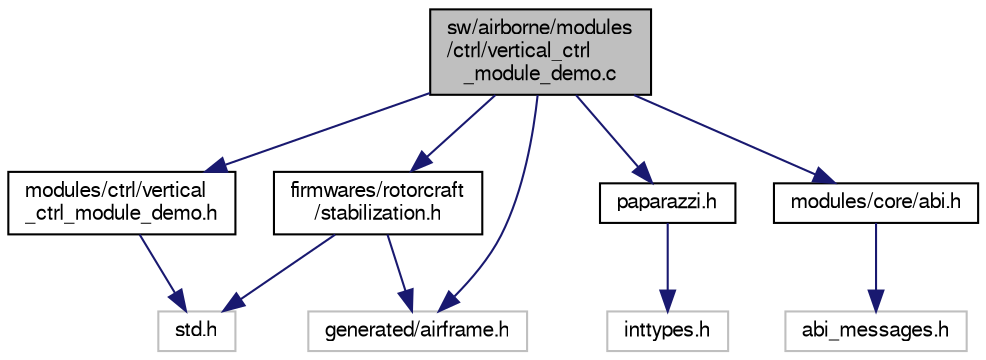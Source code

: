 digraph "sw/airborne/modules/ctrl/vertical_ctrl_module_demo.c"
{
  edge [fontname="FreeSans",fontsize="10",labelfontname="FreeSans",labelfontsize="10"];
  node [fontname="FreeSans",fontsize="10",shape=record];
  Node1 [label="sw/airborne/modules\l/ctrl/vertical_ctrl\l_module_demo.c",height=0.2,width=0.4,color="black", fillcolor="grey75", style="filled", fontcolor="black"];
  Node1 -> Node2 [color="midnightblue",fontsize="10",style="solid",fontname="FreeSans"];
  Node2 [label="modules/ctrl/vertical\l_ctrl_module_demo.h",height=0.2,width=0.4,color="black", fillcolor="white", style="filled",URL="$vertical__ctrl__module__demo_8h.html",tooltip="example vertical "];
  Node2 -> Node3 [color="midnightblue",fontsize="10",style="solid",fontname="FreeSans"];
  Node3 [label="std.h",height=0.2,width=0.4,color="grey75", fillcolor="white", style="filled"];
  Node1 -> Node4 [color="midnightblue",fontsize="10",style="solid",fontname="FreeSans"];
  Node4 [label="generated/airframe.h",height=0.2,width=0.4,color="grey75", fillcolor="white", style="filled"];
  Node1 -> Node5 [color="midnightblue",fontsize="10",style="solid",fontname="FreeSans"];
  Node5 [label="paparazzi.h",height=0.2,width=0.4,color="black", fillcolor="white", style="filled",URL="$paparazzi_8h.html"];
  Node5 -> Node6 [color="midnightblue",fontsize="10",style="solid",fontname="FreeSans"];
  Node6 [label="inttypes.h",height=0.2,width=0.4,color="grey75", fillcolor="white", style="filled"];
  Node1 -> Node7 [color="midnightblue",fontsize="10",style="solid",fontname="FreeSans"];
  Node7 [label="modules/core/abi.h",height=0.2,width=0.4,color="black", fillcolor="white", style="filled",URL="$abi_8h.html",tooltip="Main include for ABI (AirBorneInterface). "];
  Node7 -> Node8 [color="midnightblue",fontsize="10",style="solid",fontname="FreeSans"];
  Node8 [label="abi_messages.h",height=0.2,width=0.4,color="grey75", fillcolor="white", style="filled"];
  Node1 -> Node9 [color="midnightblue",fontsize="10",style="solid",fontname="FreeSans"];
  Node9 [label="firmwares/rotorcraft\l/stabilization.h",height=0.2,width=0.4,color="black", fillcolor="white", style="filled",URL="$stabilization_8h.html",tooltip="General stabilization interface for rotorcrafts. "];
  Node9 -> Node3 [color="midnightblue",fontsize="10",style="solid",fontname="FreeSans"];
  Node9 -> Node4 [color="midnightblue",fontsize="10",style="solid",fontname="FreeSans"];
}
